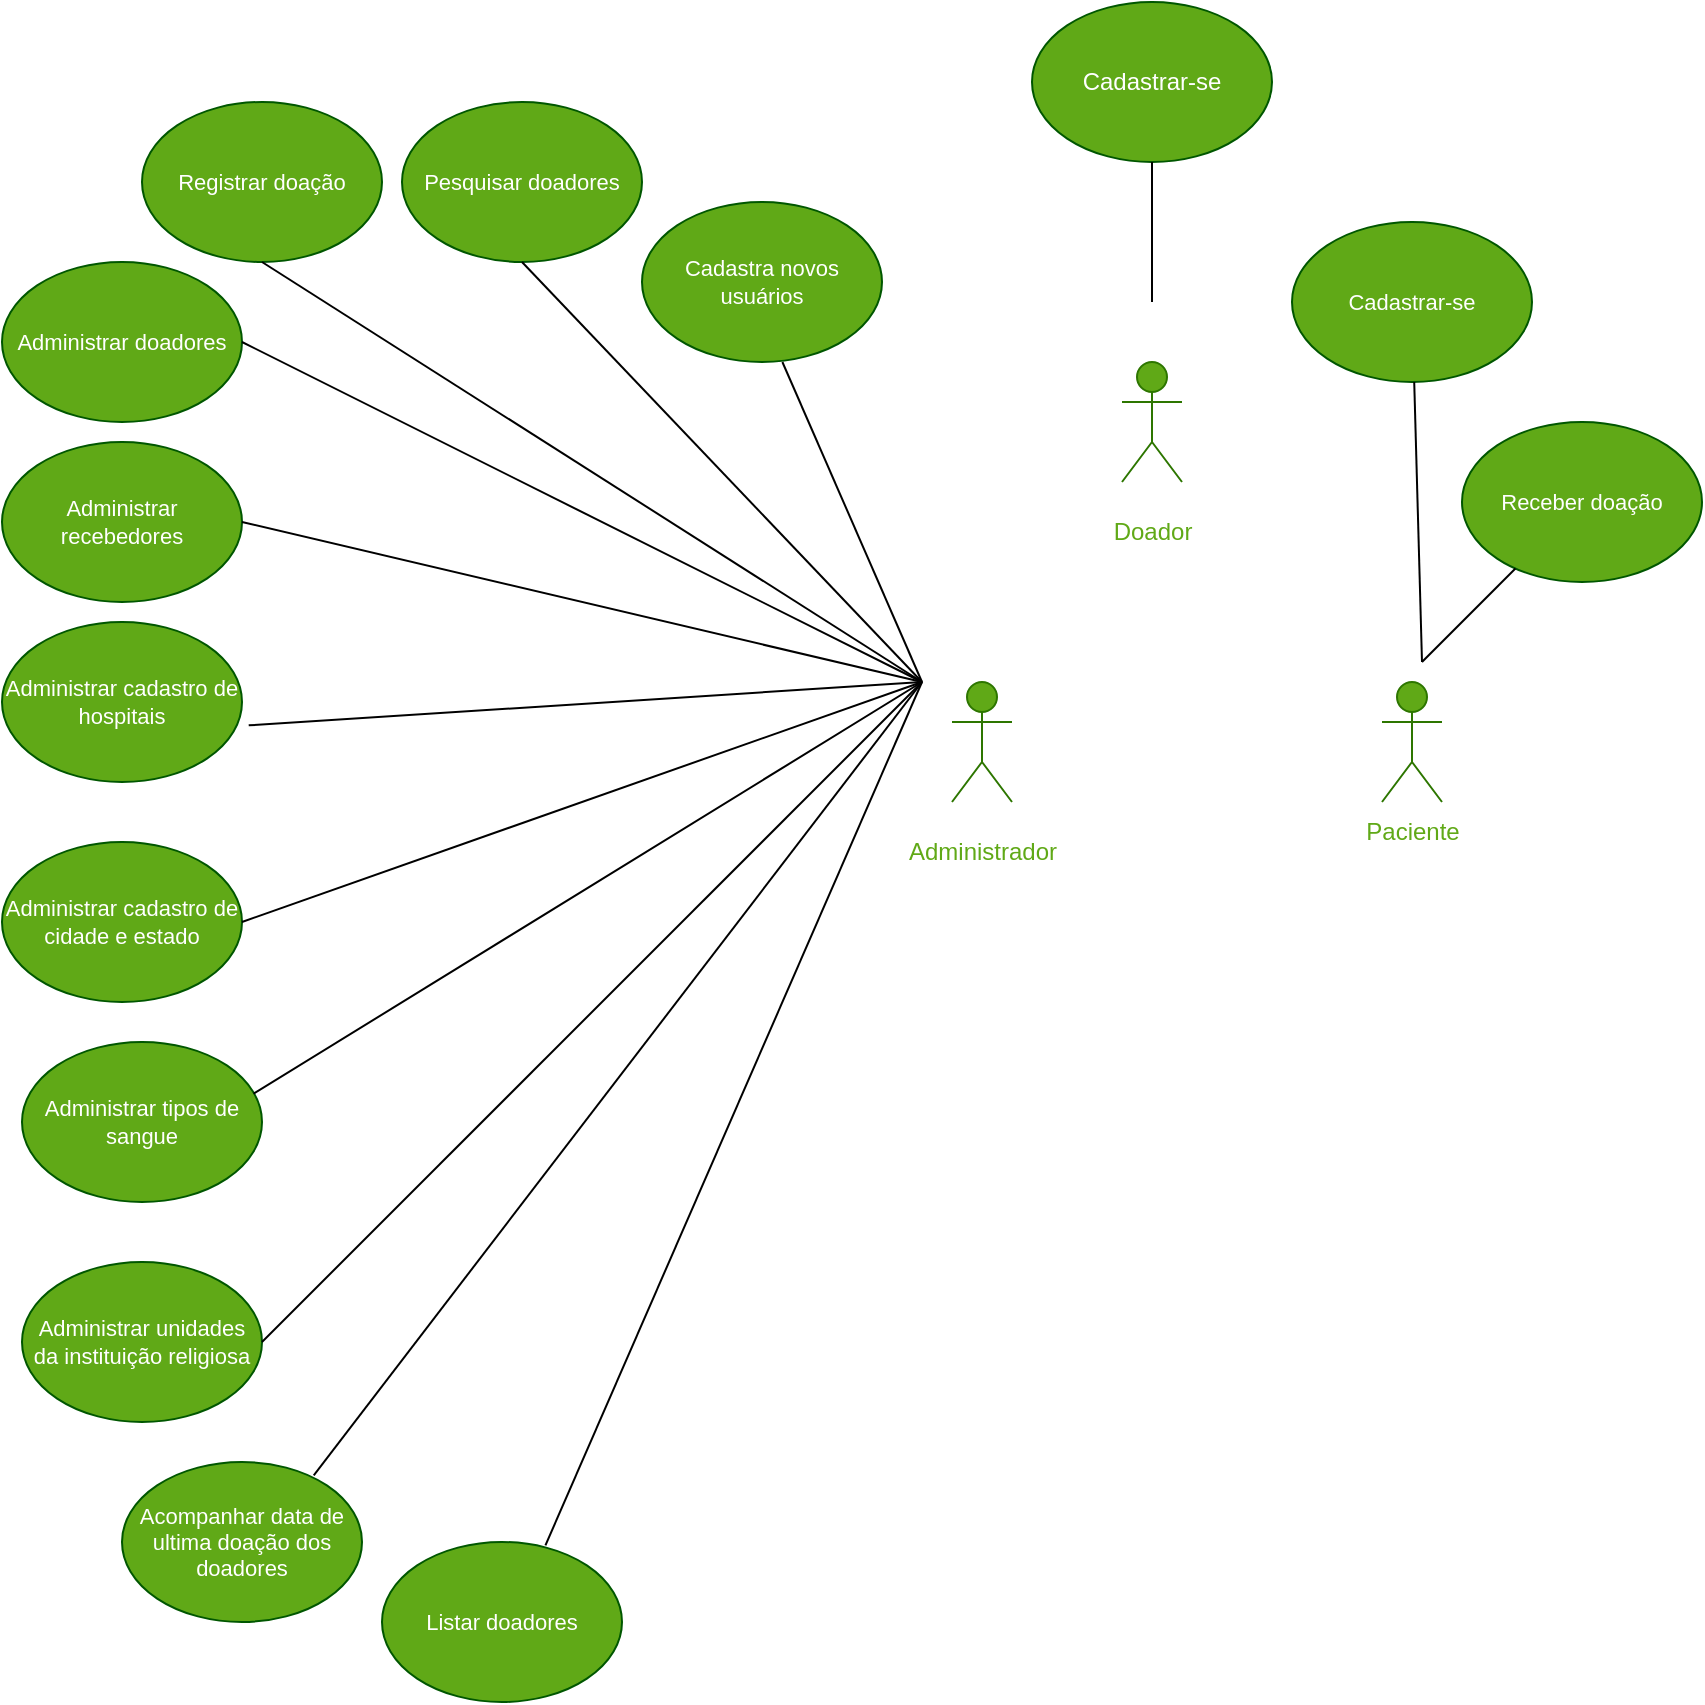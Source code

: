 <mxfile version="21.3.8" type="device">
  <diagram name="Página-1" id="aNZr1NQgxhl74b7oIvHU">
    <mxGraphModel dx="875" dy="451" grid="1" gridSize="10" guides="1" tooltips="1" connect="1" arrows="1" fold="1" page="1" pageScale="1" pageWidth="827" pageHeight="1169" math="0" shadow="0">
      <root>
        <mxCell id="0" />
        <mxCell id="1" parent="0" />
        <mxCell id="K9NyfNbX1c0UKubuBpRk-1" value="Actor" style="shape=umlActor;verticalLabelPosition=bottom;verticalAlign=top;html=1;outlineConnect=0;fillColor=#60a917;strokeColor=#2D7600;fontColor=#ffffff;" vertex="1" parent="1">
          <mxGeometry x="570" y="190" width="30" height="60" as="geometry" />
        </mxCell>
        <mxCell id="K9NyfNbX1c0UKubuBpRk-2" value="Pa" style="shape=umlActor;verticalLabelPosition=bottom;verticalAlign=top;html=1;outlineConnect=0;fillColor=#60a917;fontColor=#ffffff;strokeColor=#2D7600;" vertex="1" parent="1">
          <mxGeometry x="700" y="350" width="30" height="60" as="geometry" />
        </mxCell>
        <mxCell id="K9NyfNbX1c0UKubuBpRk-3" value="Adminsitrador" style="shape=umlActor;verticalLabelPosition=bottom;verticalAlign=top;html=1;outlineConnect=0;fillColor=#60a917;fontColor=#ffffff;strokeColor=#2D7600;" vertex="1" parent="1">
          <mxGeometry x="485" y="350" width="30" height="60" as="geometry" />
        </mxCell>
        <mxCell id="K9NyfNbX1c0UKubuBpRk-6" value="Doador&lt;br&gt;" style="text;html=1;align=center;verticalAlign=middle;resizable=0;points=[];autosize=1;strokeColor=none;fillColor=none;fontColor=#60A917;" vertex="1" parent="1">
          <mxGeometry x="555" y="260" width="60" height="30" as="geometry" />
        </mxCell>
        <mxCell id="K9NyfNbX1c0UKubuBpRk-8" value="Paciente&lt;br&gt;" style="text;html=1;align=center;verticalAlign=middle;resizable=0;points=[];autosize=1;strokeColor=none;fillColor=none;fontColor=#60A917;" vertex="1" parent="1">
          <mxGeometry x="680" y="410" width="70" height="30" as="geometry" />
        </mxCell>
        <mxCell id="K9NyfNbX1c0UKubuBpRk-9" value="Administrador&lt;br&gt;" style="text;html=1;align=center;verticalAlign=middle;resizable=0;points=[];autosize=1;strokeColor=none;fillColor=none;fontColor=#60A917;" vertex="1" parent="1">
          <mxGeometry x="450" y="420" width="100" height="30" as="geometry" />
        </mxCell>
        <mxCell id="K9NyfNbX1c0UKubuBpRk-21" value="Cadastrar-se" style="ellipse;whiteSpace=wrap;html=1;fillColor=#60A917;fontColor=#ffffff;strokeColor=#005700;" vertex="1" parent="1">
          <mxGeometry x="525" y="10" width="120" height="80" as="geometry" />
        </mxCell>
        <mxCell id="K9NyfNbX1c0UKubuBpRk-23" value="Administrar doadores" style="ellipse;whiteSpace=wrap;html=1;fillColor=#60A917;fontColor=#ffffff;strokeColor=#005700;fontSize=11;" vertex="1" parent="1">
          <mxGeometry x="10" y="140" width="120" height="80" as="geometry" />
        </mxCell>
        <mxCell id="K9NyfNbX1c0UKubuBpRk-24" value="Administrar recebedores" style="ellipse;whiteSpace=wrap;html=1;fillColor=#60A917;fontColor=#ffffff;strokeColor=#005700;fontSize=11;" vertex="1" parent="1">
          <mxGeometry x="10" y="230" width="120" height="80" as="geometry" />
        </mxCell>
        <mxCell id="K9NyfNbX1c0UKubuBpRk-25" value="Administrar unidades da instituição religiosa" style="ellipse;whiteSpace=wrap;html=1;fillColor=#60A917;fontColor=#ffffff;strokeColor=#005700;fontSize=11;" vertex="1" parent="1">
          <mxGeometry x="20" y="640" width="120" height="80" as="geometry" />
        </mxCell>
        <mxCell id="K9NyfNbX1c0UKubuBpRk-26" value="Acompanhar data de ultima doação dos doadores" style="ellipse;whiteSpace=wrap;html=1;fillColor=#60A917;fontColor=#ffffff;strokeColor=#005700;fontSize=11;" vertex="1" parent="1">
          <mxGeometry x="70" y="740" width="120" height="80" as="geometry" />
        </mxCell>
        <mxCell id="K9NyfNbX1c0UKubuBpRk-31" value="Administrar cadastro de hospitais" style="ellipse;whiteSpace=wrap;html=1;fillColor=#60A917;fontColor=#ffffff;strokeColor=#005700;fontSize=11;" vertex="1" parent="1">
          <mxGeometry x="10" y="320" width="120" height="80" as="geometry" />
        </mxCell>
        <mxCell id="K9NyfNbX1c0UKubuBpRk-32" value="Administrar cadastro de cidade e estado" style="ellipse;whiteSpace=wrap;html=1;fillColor=#60A917;fontColor=#ffffff;strokeColor=#005700;fontSize=11;" vertex="1" parent="1">
          <mxGeometry x="10" y="430" width="120" height="80" as="geometry" />
        </mxCell>
        <mxCell id="K9NyfNbX1c0UKubuBpRk-33" value="Administrar tipos de sangue" style="ellipse;whiteSpace=wrap;html=1;fillColor=#60A917;fontColor=#ffffff;strokeColor=#005700;fontSize=11;" vertex="1" parent="1">
          <mxGeometry x="20" y="530" width="120" height="80" as="geometry" />
        </mxCell>
        <mxCell id="K9NyfNbX1c0UKubuBpRk-36" value="Listar doadores" style="ellipse;whiteSpace=wrap;html=1;fillColor=#60A917;fontColor=#ffffff;strokeColor=#005700;fontSize=11;" vertex="1" parent="1">
          <mxGeometry x="200" y="780" width="120" height="80" as="geometry" />
        </mxCell>
        <mxCell id="K9NyfNbX1c0UKubuBpRk-37" value="Pesquisar doadores" style="ellipse;whiteSpace=wrap;html=1;fillColor=#60A917;fontColor=#ffffff;strokeColor=#005700;fontSize=11;" vertex="1" parent="1">
          <mxGeometry x="210" y="60" width="120" height="80" as="geometry" />
        </mxCell>
        <mxCell id="K9NyfNbX1c0UKubuBpRk-38" value="Cadastrar-se" style="ellipse;whiteSpace=wrap;html=1;fillColor=#60A917;fontColor=#ffffff;strokeColor=#005700;fontSize=11;" vertex="1" parent="1">
          <mxGeometry x="655" y="120" width="120" height="80" as="geometry" />
        </mxCell>
        <mxCell id="K9NyfNbX1c0UKubuBpRk-39" value="Receber doação" style="ellipse;whiteSpace=wrap;html=1;fillColor=#60A917;fontColor=#ffffff;strokeColor=#005700;fontSize=11;" vertex="1" parent="1">
          <mxGeometry x="740" y="220" width="120" height="80" as="geometry" />
        </mxCell>
        <mxCell id="K9NyfNbX1c0UKubuBpRk-41" value="Registrar doação" style="ellipse;whiteSpace=wrap;html=1;fillColor=#60A917;fontColor=#ffffff;strokeColor=#005700;fontSize=11;" vertex="1" parent="1">
          <mxGeometry x="80" y="60" width="120" height="80" as="geometry" />
        </mxCell>
        <mxCell id="K9NyfNbX1c0UKubuBpRk-42" value="" style="endArrow=none;html=1;rounded=0;exitX=1;exitY=0.5;exitDx=0;exitDy=0;" edge="1" parent="1" source="K9NyfNbX1c0UKubuBpRk-23">
          <mxGeometry width="50" height="50" relative="1" as="geometry">
            <mxPoint x="160" y="130" as="sourcePoint" />
            <mxPoint x="470" y="350" as="targetPoint" />
          </mxGeometry>
        </mxCell>
        <mxCell id="K9NyfNbX1c0UKubuBpRk-43" value="" style="endArrow=none;html=1;rounded=0;exitX=1;exitY=0.5;exitDx=0;exitDy=0;" edge="1" parent="1" source="K9NyfNbX1c0UKubuBpRk-24">
          <mxGeometry width="50" height="50" relative="1" as="geometry">
            <mxPoint x="150" y="220" as="sourcePoint" />
            <mxPoint x="470" y="350" as="targetPoint" />
          </mxGeometry>
        </mxCell>
        <mxCell id="K9NyfNbX1c0UKubuBpRk-44" value="" style="endArrow=none;html=1;rounded=0;exitX=1;exitY=0.5;exitDx=0;exitDy=0;" edge="1" parent="1" source="K9NyfNbX1c0UKubuBpRk-32">
          <mxGeometry width="50" height="50" relative="1" as="geometry">
            <mxPoint x="170" y="430" as="sourcePoint" />
            <mxPoint x="470" y="350" as="targetPoint" />
          </mxGeometry>
        </mxCell>
        <mxCell id="K9NyfNbX1c0UKubuBpRk-45" value="" style="endArrow=none;html=1;rounded=0;exitX=1.028;exitY=0.646;exitDx=0;exitDy=0;exitPerimeter=0;" edge="1" parent="1" source="K9NyfNbX1c0UKubuBpRk-31">
          <mxGeometry width="50" height="50" relative="1" as="geometry">
            <mxPoint x="420" y="390" as="sourcePoint" />
            <mxPoint x="470" y="350" as="targetPoint" />
          </mxGeometry>
        </mxCell>
        <mxCell id="K9NyfNbX1c0UKubuBpRk-46" value="" style="endArrow=none;html=1;rounded=0;exitX=0.965;exitY=0.323;exitDx=0;exitDy=0;exitPerimeter=0;" edge="1" parent="1" source="K9NyfNbX1c0UKubuBpRk-33">
          <mxGeometry width="50" height="50" relative="1" as="geometry">
            <mxPoint x="130" y="490" as="sourcePoint" />
            <mxPoint x="470" y="350" as="targetPoint" />
          </mxGeometry>
        </mxCell>
        <mxCell id="K9NyfNbX1c0UKubuBpRk-49" value="" style="endArrow=none;html=1;rounded=0;exitX=1;exitY=0.5;exitDx=0;exitDy=0;" edge="1" parent="1" source="K9NyfNbX1c0UKubuBpRk-25">
          <mxGeometry width="50" height="50" relative="1" as="geometry">
            <mxPoint x="420" y="730" as="sourcePoint" />
            <mxPoint x="470" y="350" as="targetPoint" />
          </mxGeometry>
        </mxCell>
        <mxCell id="K9NyfNbX1c0UKubuBpRk-50" value="" style="endArrow=none;html=1;rounded=0;exitX=0.799;exitY=0.083;exitDx=0;exitDy=0;exitPerimeter=0;" edge="1" parent="1" source="K9NyfNbX1c0UKubuBpRk-26">
          <mxGeometry width="50" height="50" relative="1" as="geometry">
            <mxPoint x="220" y="710" as="sourcePoint" />
            <mxPoint x="470" y="350" as="targetPoint" />
          </mxGeometry>
        </mxCell>
        <mxCell id="K9NyfNbX1c0UKubuBpRk-51" value="" style="endArrow=none;html=1;rounded=0;exitX=0.681;exitY=0.021;exitDx=0;exitDy=0;exitPerimeter=0;" edge="1" parent="1" source="K9NyfNbX1c0UKubuBpRk-36">
          <mxGeometry width="50" height="50" relative="1" as="geometry">
            <mxPoint x="340" y="750" as="sourcePoint" />
            <mxPoint x="470" y="350" as="targetPoint" />
          </mxGeometry>
        </mxCell>
        <mxCell id="K9NyfNbX1c0UKubuBpRk-52" value="" style="endArrow=none;html=1;rounded=0;entryX=0.5;entryY=1;entryDx=0;entryDy=0;" edge="1" parent="1" target="K9NyfNbX1c0UKubuBpRk-41">
          <mxGeometry width="50" height="50" relative="1" as="geometry">
            <mxPoint x="470" y="350" as="sourcePoint" />
            <mxPoint x="470" y="260" as="targetPoint" />
          </mxGeometry>
        </mxCell>
        <mxCell id="K9NyfNbX1c0UKubuBpRk-53" value="" style="endArrow=none;html=1;rounded=0;entryX=0.5;entryY=1;entryDx=0;entryDy=0;" edge="1" parent="1" target="K9NyfNbX1c0UKubuBpRk-37">
          <mxGeometry width="50" height="50" relative="1" as="geometry">
            <mxPoint x="470" y="350" as="sourcePoint" />
            <mxPoint x="470" y="260" as="targetPoint" />
          </mxGeometry>
        </mxCell>
        <mxCell id="K9NyfNbX1c0UKubuBpRk-58" value="" style="endArrow=none;html=1;rounded=0;entryX=0.5;entryY=1;entryDx=0;entryDy=0;" edge="1" parent="1" target="K9NyfNbX1c0UKubuBpRk-21">
          <mxGeometry width="50" height="50" relative="1" as="geometry">
            <mxPoint x="585" y="160" as="sourcePoint" />
            <mxPoint x="530" y="200" as="targetPoint" />
          </mxGeometry>
        </mxCell>
        <mxCell id="K9NyfNbX1c0UKubuBpRk-60" value="" style="endArrow=none;html=1;rounded=0;" edge="1" parent="1" target="K9NyfNbX1c0UKubuBpRk-38">
          <mxGeometry width="50" height="50" relative="1" as="geometry">
            <mxPoint x="720" y="340" as="sourcePoint" />
            <mxPoint x="530" y="120" as="targetPoint" />
          </mxGeometry>
        </mxCell>
        <mxCell id="K9NyfNbX1c0UKubuBpRk-61" value="" style="endArrow=none;html=1;rounded=0;" edge="1" parent="1" target="K9NyfNbX1c0UKubuBpRk-39">
          <mxGeometry width="50" height="50" relative="1" as="geometry">
            <mxPoint x="720" y="340" as="sourcePoint" />
            <mxPoint x="530" y="120" as="targetPoint" />
          </mxGeometry>
        </mxCell>
        <mxCell id="K9NyfNbX1c0UKubuBpRk-64" value="Cadastra novos usuários" style="ellipse;whiteSpace=wrap;html=1;fillColor=#60A917;fontColor=#ffffff;strokeColor=#005700;fontSize=11;" vertex="1" parent="1">
          <mxGeometry x="330" y="110" width="120" height="80" as="geometry" />
        </mxCell>
        <mxCell id="K9NyfNbX1c0UKubuBpRk-65" value="" style="endArrow=none;html=1;rounded=0;entryX=0.585;entryY=1;entryDx=0;entryDy=0;entryPerimeter=0;" edge="1" parent="1" target="K9NyfNbX1c0UKubuBpRk-64">
          <mxGeometry width="50" height="50" relative="1" as="geometry">
            <mxPoint x="470" y="350" as="sourcePoint" />
            <mxPoint x="530" y="530" as="targetPoint" />
          </mxGeometry>
        </mxCell>
      </root>
    </mxGraphModel>
  </diagram>
</mxfile>
